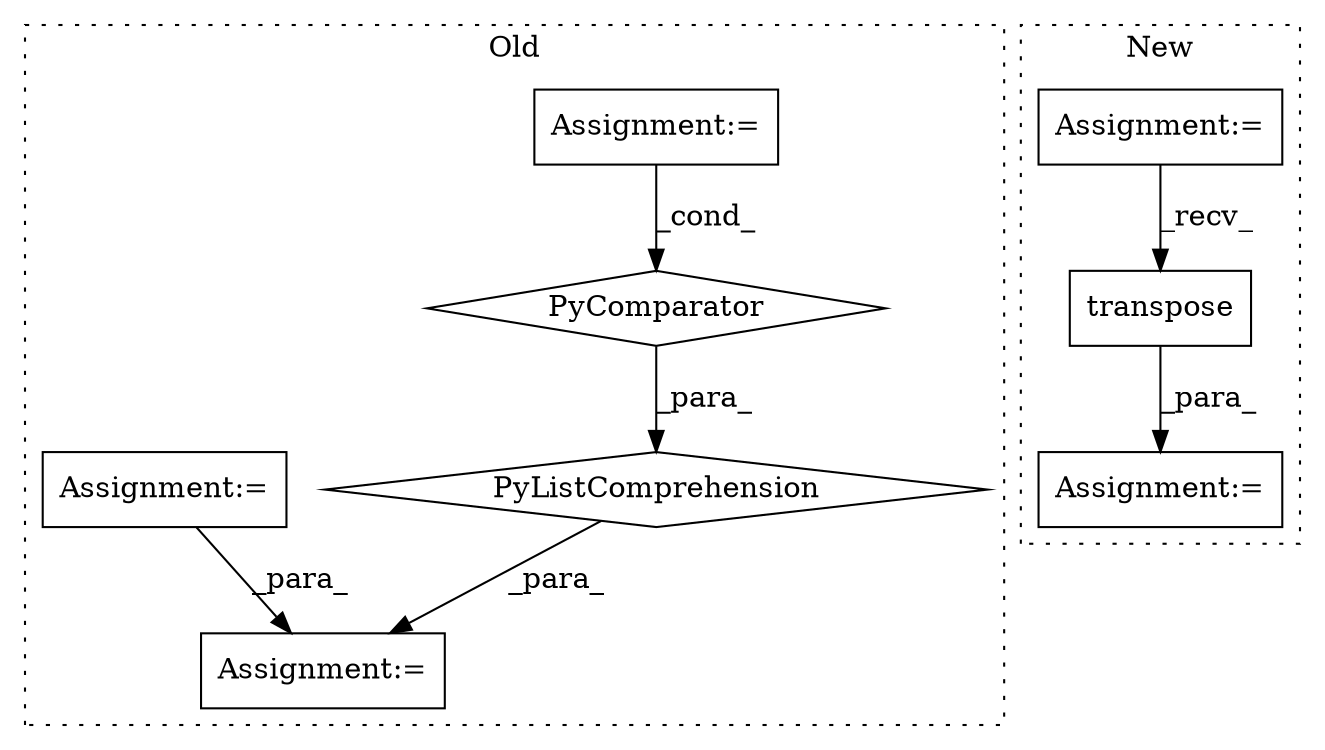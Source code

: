 digraph G {
subgraph cluster0 {
1 [label="PyComparator" a="113" s="1995" l="40" shape="diamond"];
3 [label="Assignment:=" a="7" s="1995" l="40" shape="box"];
4 [label="PyListComprehension" a="109" s="1936" l="107" shape="diamond"];
5 [label="Assignment:=" a="7" s="2199" l="1" shape="box"];
7 [label="Assignment:=" a="7" s="2171" l="1" shape="box"];
label = "Old";
style="dotted";
}
subgraph cluster1 {
2 [label="transpose" a="32" s="2656,2700" l="15,2" shape="box"];
6 [label="Assignment:=" a="7" s="2614" l="1" shape="box"];
8 [label="Assignment:=" a="7" s="2530" l="1" shape="box"];
label = "New";
style="dotted";
}
1 -> 4 [label="_para_"];
2 -> 6 [label="_para_"];
3 -> 1 [label="_cond_"];
4 -> 5 [label="_para_"];
7 -> 5 [label="_para_"];
8 -> 2 [label="_recv_"];
}